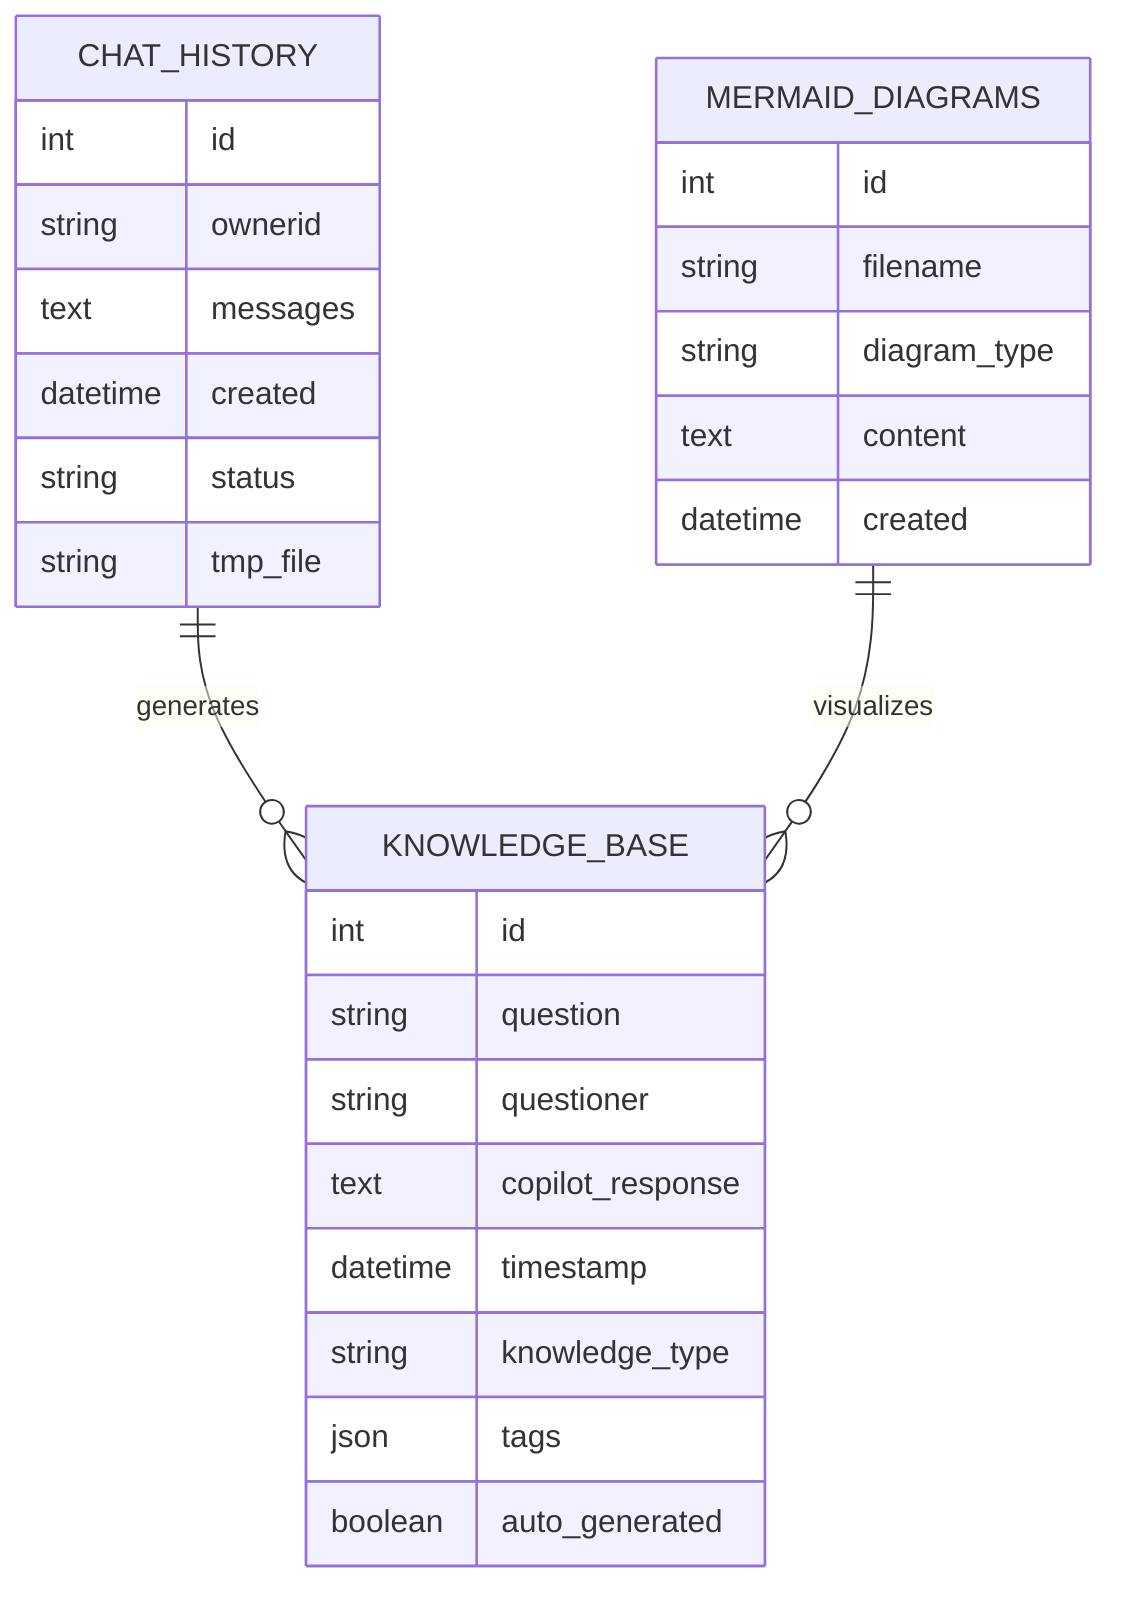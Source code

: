 erDiagram
    CHAT_HISTORY ||--o{ KNOWLEDGE_BASE : generates
    CHAT_HISTORY {
        int id
        string ownerid
        text messages
        datetime created
        string status
        string tmp_file
    }
    
    KNOWLEDGE_BASE {
        int id
        string question
        string questioner
        text copilot_response
        datetime timestamp
        string knowledge_type
        json tags
        boolean auto_generated
    }
    
    MERMAID_DIAGRAMS ||--o{ KNOWLEDGE_BASE : visualizes
    MERMAID_DIAGRAMS {
        int id
        string filename
        string diagram_type
        text content
        datetime created
    }